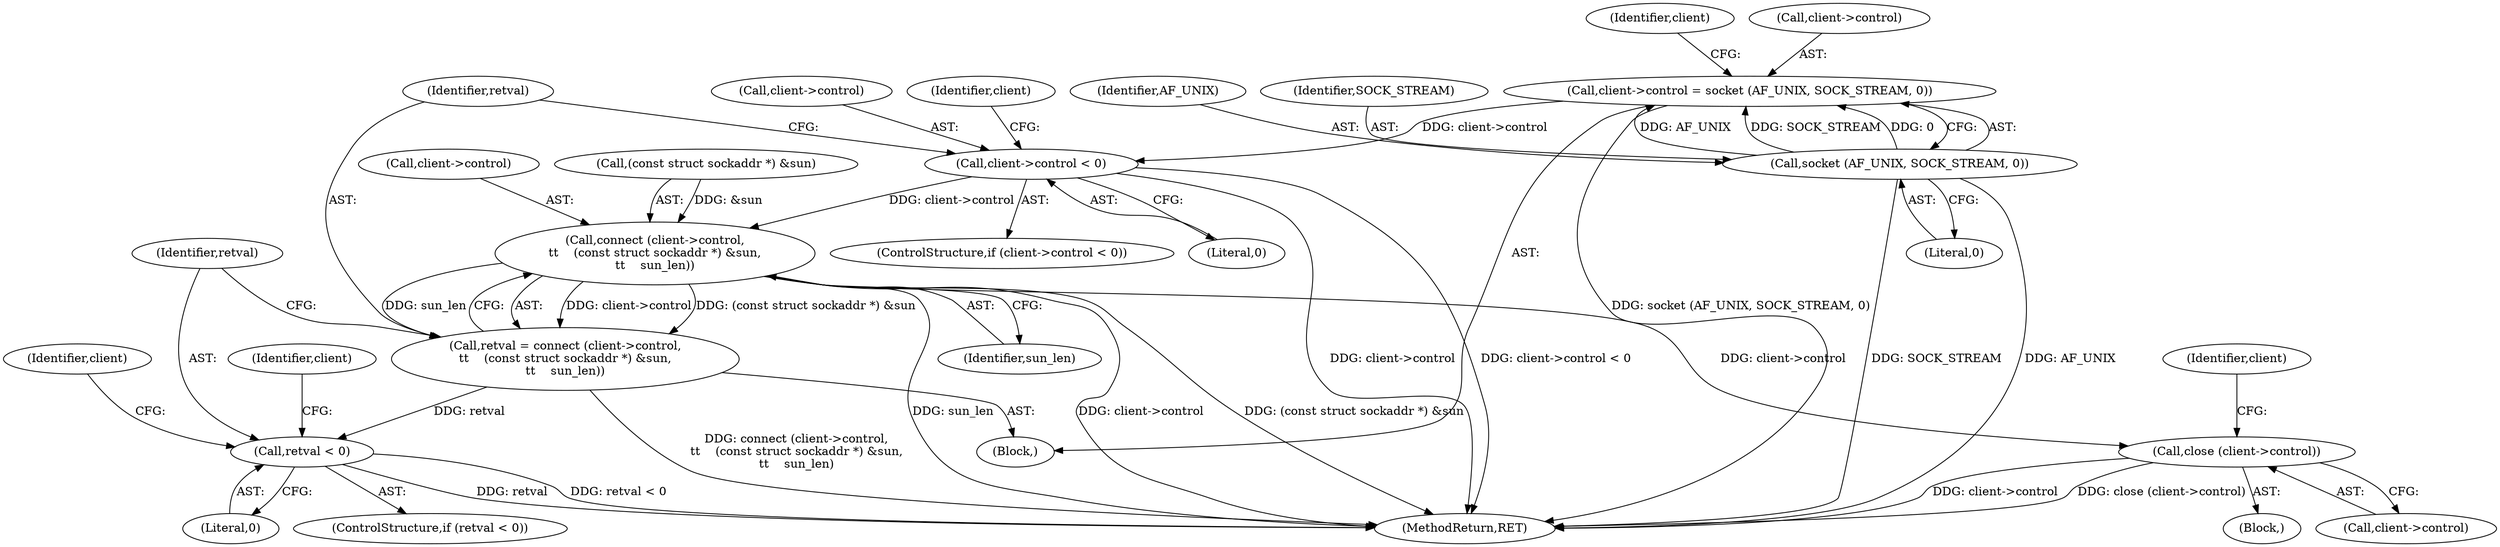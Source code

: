 digraph "0_libfep_293d9d3f_0@API" {
"1000190" [label="(Call,client->control = socket (AF_UNIX, SOCK_STREAM, 0))"];
"1000194" [label="(Call,socket (AF_UNIX, SOCK_STREAM, 0))"];
"1000199" [label="(Call,client->control < 0)"];
"1000211" [label="(Call,connect (client->control,\n\t\t    (const struct sockaddr *) &sun,\n\t\t    sun_len))"];
"1000209" [label="(Call,retval = connect (client->control,\n\t\t    (const struct sockaddr *) &sun,\n\t\t    sun_len))"];
"1000221" [label="(Call,retval < 0)"];
"1000225" [label="(Call,close (client->control))"];
"1000234" [label="(Identifier,client)"];
"1000227" [label="(Identifier,client)"];
"1000102" [label="(Block,)"];
"1000201" [label="(Identifier,client)"];
"1000211" [label="(Call,connect (client->control,\n\t\t    (const struct sockaddr *) &sun,\n\t\t    sun_len))"];
"1000219" [label="(Identifier,sun_len)"];
"1000198" [label="(ControlStructure,if (client->control < 0))"];
"1000197" [label="(Literal,0)"];
"1000224" [label="(Block,)"];
"1000195" [label="(Identifier,AF_UNIX)"];
"1000194" [label="(Call,socket (AF_UNIX, SOCK_STREAM, 0))"];
"1000210" [label="(Identifier,retval)"];
"1000212" [label="(Call,client->control)"];
"1000223" [label="(Literal,0)"];
"1000190" [label="(Call,client->control = socket (AF_UNIX, SOCK_STREAM, 0))"];
"1000191" [label="(Call,client->control)"];
"1000221" [label="(Call,retval < 0)"];
"1000200" [label="(Call,client->control)"];
"1000222" [label="(Identifier,retval)"];
"1000199" [label="(Call,client->control < 0)"];
"1000220" [label="(ControlStructure,if (retval < 0))"];
"1000226" [label="(Call,client->control)"];
"1000209" [label="(Call,retval = connect (client->control,\n\t\t    (const struct sockaddr *) &sun,\n\t\t    sun_len))"];
"1000225" [label="(Call,close (client->control))"];
"1000206" [label="(Identifier,client)"];
"1000230" [label="(Identifier,client)"];
"1000215" [label="(Call,(const struct sockaddr *) &sun)"];
"1000203" [label="(Literal,0)"];
"1000235" [label="(MethodReturn,RET)"];
"1000196" [label="(Identifier,SOCK_STREAM)"];
"1000190" -> "1000102"  [label="AST: "];
"1000190" -> "1000194"  [label="CFG: "];
"1000191" -> "1000190"  [label="AST: "];
"1000194" -> "1000190"  [label="AST: "];
"1000201" -> "1000190"  [label="CFG: "];
"1000190" -> "1000235"  [label="DDG: socket (AF_UNIX, SOCK_STREAM, 0)"];
"1000194" -> "1000190"  [label="DDG: AF_UNIX"];
"1000194" -> "1000190"  [label="DDG: SOCK_STREAM"];
"1000194" -> "1000190"  [label="DDG: 0"];
"1000190" -> "1000199"  [label="DDG: client->control"];
"1000194" -> "1000197"  [label="CFG: "];
"1000195" -> "1000194"  [label="AST: "];
"1000196" -> "1000194"  [label="AST: "];
"1000197" -> "1000194"  [label="AST: "];
"1000194" -> "1000235"  [label="DDG: AF_UNIX"];
"1000194" -> "1000235"  [label="DDG: SOCK_STREAM"];
"1000199" -> "1000198"  [label="AST: "];
"1000199" -> "1000203"  [label="CFG: "];
"1000200" -> "1000199"  [label="AST: "];
"1000203" -> "1000199"  [label="AST: "];
"1000206" -> "1000199"  [label="CFG: "];
"1000210" -> "1000199"  [label="CFG: "];
"1000199" -> "1000235"  [label="DDG: client->control < 0"];
"1000199" -> "1000235"  [label="DDG: client->control"];
"1000199" -> "1000211"  [label="DDG: client->control"];
"1000211" -> "1000209"  [label="AST: "];
"1000211" -> "1000219"  [label="CFG: "];
"1000212" -> "1000211"  [label="AST: "];
"1000215" -> "1000211"  [label="AST: "];
"1000219" -> "1000211"  [label="AST: "];
"1000209" -> "1000211"  [label="CFG: "];
"1000211" -> "1000235"  [label="DDG: sun_len"];
"1000211" -> "1000235"  [label="DDG: client->control"];
"1000211" -> "1000235"  [label="DDG: (const struct sockaddr *) &sun"];
"1000211" -> "1000209"  [label="DDG: client->control"];
"1000211" -> "1000209"  [label="DDG: (const struct sockaddr *) &sun"];
"1000211" -> "1000209"  [label="DDG: sun_len"];
"1000215" -> "1000211"  [label="DDG: &sun"];
"1000211" -> "1000225"  [label="DDG: client->control"];
"1000209" -> "1000102"  [label="AST: "];
"1000210" -> "1000209"  [label="AST: "];
"1000222" -> "1000209"  [label="CFG: "];
"1000209" -> "1000235"  [label="DDG: connect (client->control,\n\t\t    (const struct sockaddr *) &sun,\n\t\t    sun_len)"];
"1000209" -> "1000221"  [label="DDG: retval"];
"1000221" -> "1000220"  [label="AST: "];
"1000221" -> "1000223"  [label="CFG: "];
"1000222" -> "1000221"  [label="AST: "];
"1000223" -> "1000221"  [label="AST: "];
"1000227" -> "1000221"  [label="CFG: "];
"1000234" -> "1000221"  [label="CFG: "];
"1000221" -> "1000235"  [label="DDG: retval < 0"];
"1000221" -> "1000235"  [label="DDG: retval"];
"1000225" -> "1000224"  [label="AST: "];
"1000225" -> "1000226"  [label="CFG: "];
"1000226" -> "1000225"  [label="AST: "];
"1000230" -> "1000225"  [label="CFG: "];
"1000225" -> "1000235"  [label="DDG: close (client->control)"];
"1000225" -> "1000235"  [label="DDG: client->control"];
}

